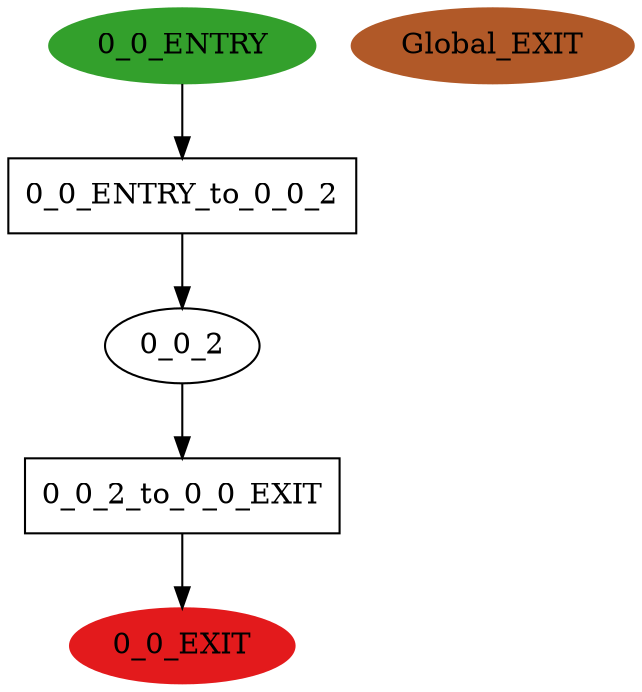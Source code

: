 digraph model { 
compound=true; 
node  [style="filled", colorscheme="paired12"];  "0_0_EXIT" [shape=ellipse, color=6, style=filled];
  "Global_EXIT" [shape=ellipse, color=12, style=filled];
  "0_0_2" [shape=ellipse, style=""];
  "0_0_ENTRY" [shape=ellipse, color=4, style=filled];
  "0_0_ENTRY_to_0_0_2" [shape=box, style=""];
  "0_0_ENTRY_to_0_0_2" [label="0_0_ENTRY_to_0_0_2\n"];
  "0_0_2_to_0_0_EXIT" [shape=box, style=""];
  "0_0_2_to_0_0_EXIT" [label="0_0_2_to_0_0_EXIT\n"];
  "0_0_ENTRY" -> "0_0_ENTRY_to_0_0_2" [label="", arrowhead="normal"];
  "0_0_2" -> "0_0_2_to_0_0_EXIT" [label="", arrowhead="normal"];
  "0_0_2_to_0_0_EXIT" -> "0_0_EXIT" [label="", arrowhead="normal"];
  "0_0_ENTRY_to_0_0_2" -> "0_0_2" [label="", arrowhead="normal"];
}
